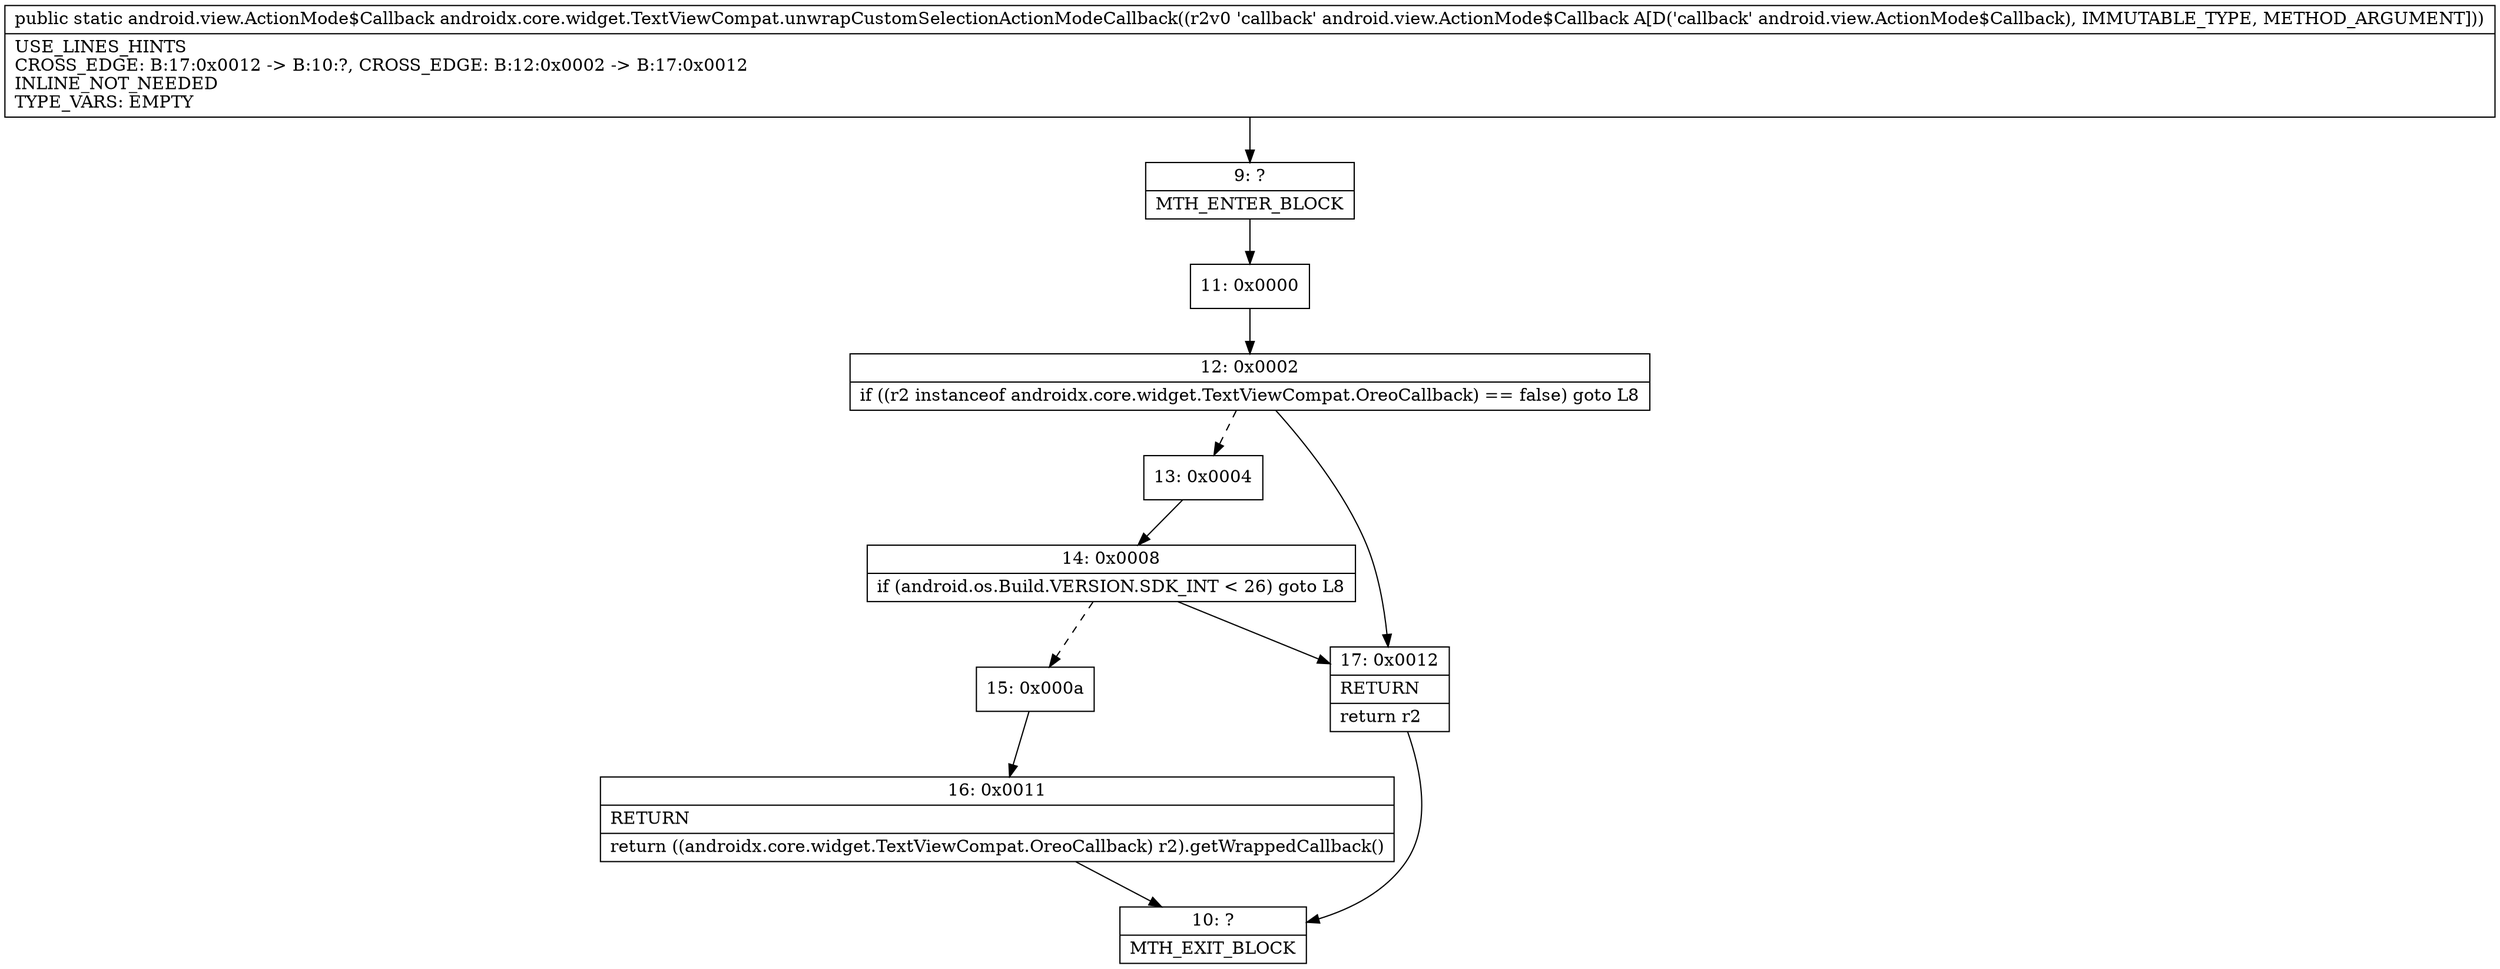 digraph "CFG forandroidx.core.widget.TextViewCompat.unwrapCustomSelectionActionModeCallback(Landroid\/view\/ActionMode$Callback;)Landroid\/view\/ActionMode$Callback;" {
Node_9 [shape=record,label="{9\:\ ?|MTH_ENTER_BLOCK\l}"];
Node_11 [shape=record,label="{11\:\ 0x0000}"];
Node_12 [shape=record,label="{12\:\ 0x0002|if ((r2 instanceof androidx.core.widget.TextViewCompat.OreoCallback) == false) goto L8\l}"];
Node_13 [shape=record,label="{13\:\ 0x0004}"];
Node_14 [shape=record,label="{14\:\ 0x0008|if (android.os.Build.VERSION.SDK_INT \< 26) goto L8\l}"];
Node_15 [shape=record,label="{15\:\ 0x000a}"];
Node_16 [shape=record,label="{16\:\ 0x0011|RETURN\l|return ((androidx.core.widget.TextViewCompat.OreoCallback) r2).getWrappedCallback()\l}"];
Node_10 [shape=record,label="{10\:\ ?|MTH_EXIT_BLOCK\l}"];
Node_17 [shape=record,label="{17\:\ 0x0012|RETURN\l|return r2\l}"];
MethodNode[shape=record,label="{public static android.view.ActionMode$Callback androidx.core.widget.TextViewCompat.unwrapCustomSelectionActionModeCallback((r2v0 'callback' android.view.ActionMode$Callback A[D('callback' android.view.ActionMode$Callback), IMMUTABLE_TYPE, METHOD_ARGUMENT]))  | USE_LINES_HINTS\lCROSS_EDGE: B:17:0x0012 \-\> B:10:?, CROSS_EDGE: B:12:0x0002 \-\> B:17:0x0012\lINLINE_NOT_NEEDED\lTYPE_VARS: EMPTY\l}"];
MethodNode -> Node_9;Node_9 -> Node_11;
Node_11 -> Node_12;
Node_12 -> Node_13[style=dashed];
Node_12 -> Node_17;
Node_13 -> Node_14;
Node_14 -> Node_15[style=dashed];
Node_14 -> Node_17;
Node_15 -> Node_16;
Node_16 -> Node_10;
Node_17 -> Node_10;
}

